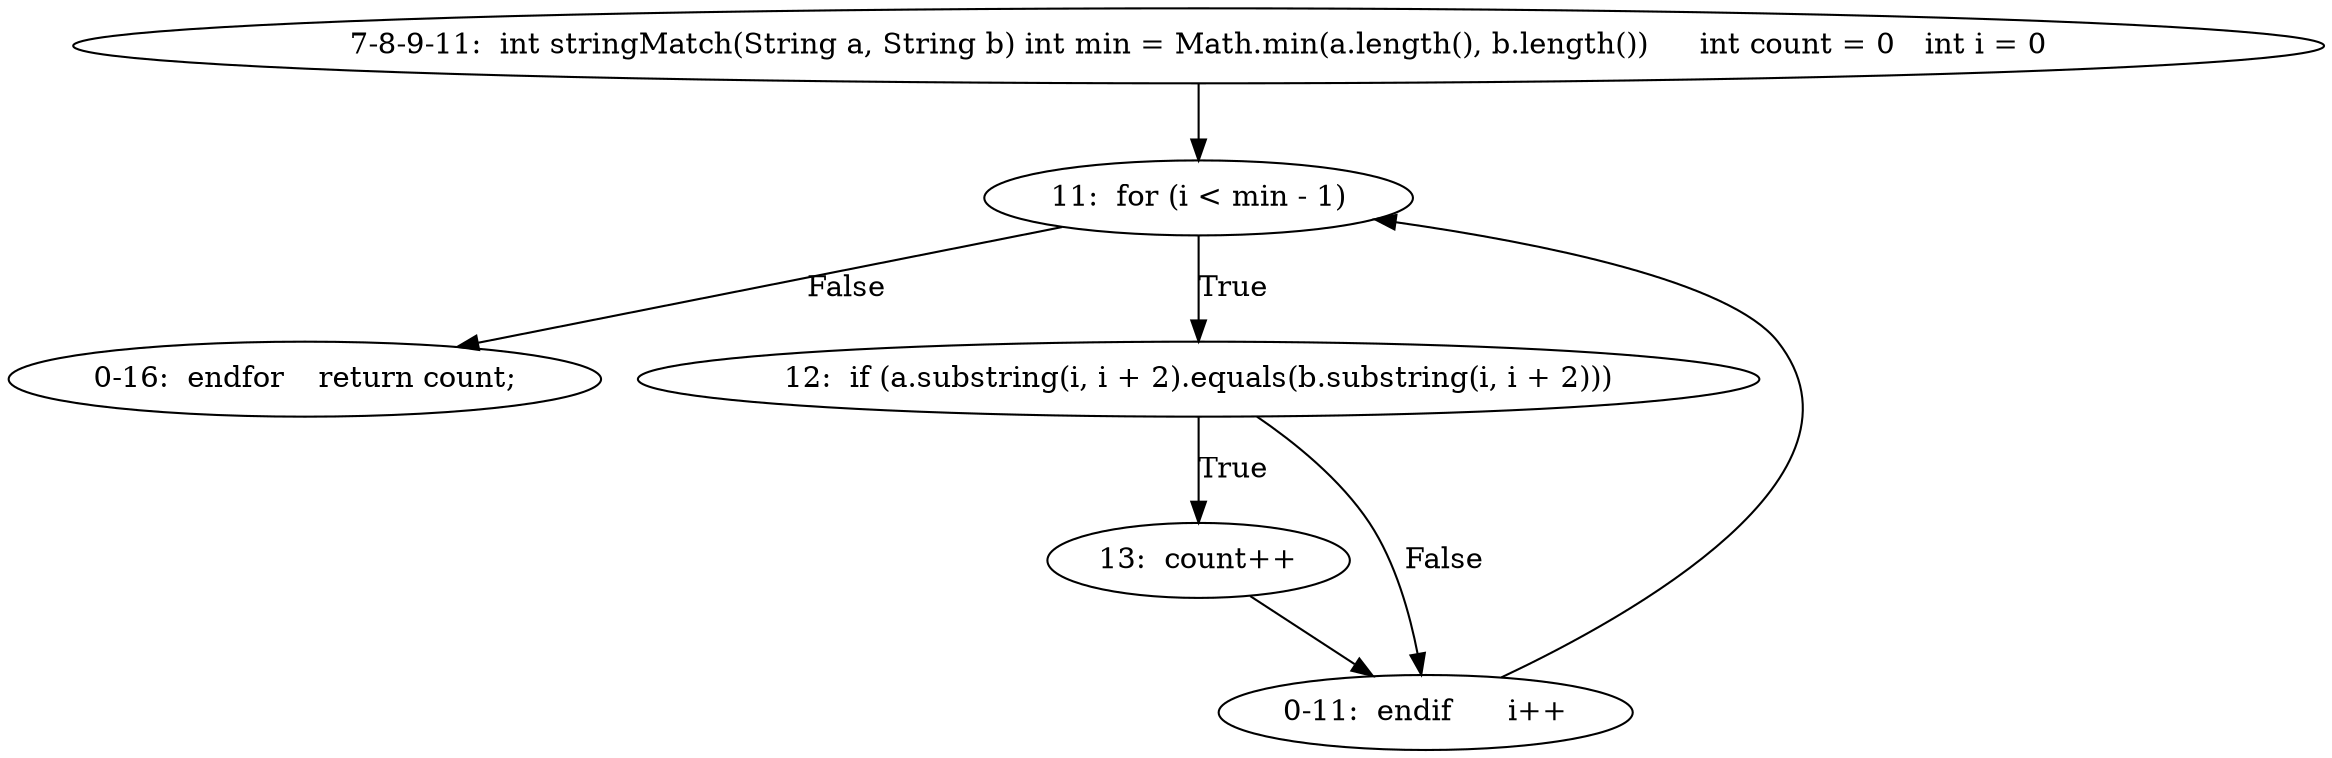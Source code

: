 digraph result_test { 
// graph-vertices
  a3  [label="7-8-9-11:  int stringMatch(String a, String b)	int min = Math.min(a.length(), b.length())	int count = 0	int i = 0"]; 
  4  [label="11:  for (i < min - 1)"]; 
  a4  [label="0-16:  endfor	return count;"]; 
  7  [label="12:  if (a.substring(i, i + 2).equals(b.substring(i, i + 2)))"]; 
  8  [label="13:  count++"]; 
  a5  [label="0-11:  endif	i++"]; 
// graph-edges
  a3 -> 4;
  4 -> a4  [label="False"]; 
  4 -> 7  [label="True"]; 
  7 -> 8  [label="True"]; 
  8 -> a5;
  7 -> a5  [label="False"]; 
  a5 -> 4;
}